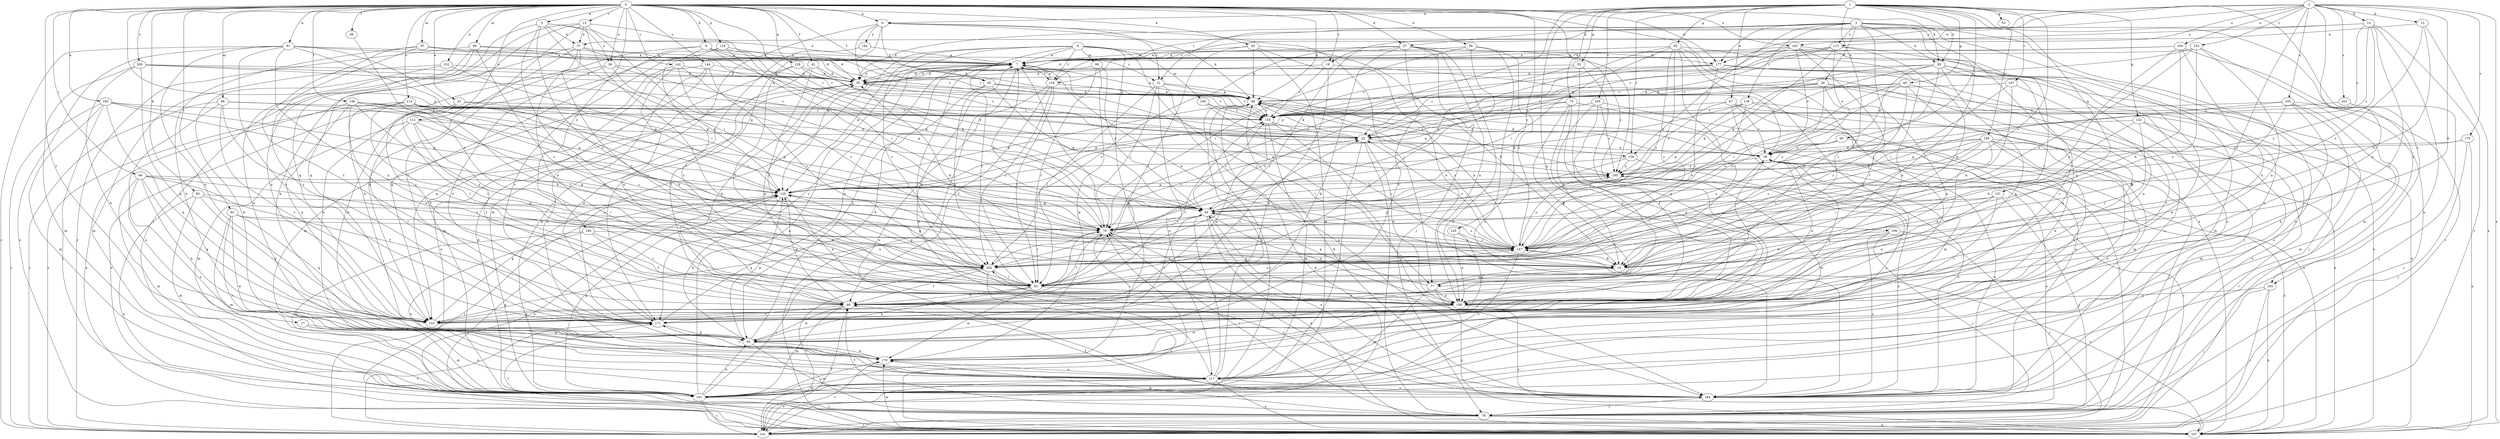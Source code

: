 strict digraph  {
0;
1;
2;
3;
4;
5;
6;
7;
8;
10;
13;
14;
15;
17;
19;
21;
22;
27;
28;
30;
33;
36;
37;
38;
39;
42;
45;
46;
49;
50;
52;
53;
54;
56;
59;
62;
66;
67;
69;
70;
75;
77;
78;
81;
82;
83;
86;
92;
93;
96;
97;
98;
99;
100;
101;
103;
104;
105;
108;
112;
113;
115;
117;
119;
125;
129;
131;
132;
133;
138;
139;
141;
142;
144;
145;
146;
147;
149;
153;
154;
155;
163;
164;
165;
167;
170;
171;
177;
179;
183;
187;
190;
193;
194;
195;
199;
200;
201;
202;
0 -> 5  [label=a];
0 -> 6  [label=a];
0 -> 8  [label=b];
0 -> 15  [label=c];
0 -> 17  [label=c];
0 -> 19  [label=c];
0 -> 27  [label=d];
0 -> 33  [label=e];
0 -> 36  [label=e];
0 -> 39  [label=f];
0 -> 42  [label=f];
0 -> 45  [label=f];
0 -> 56  [label=h];
0 -> 59  [label=h];
0 -> 66  [label=i];
0 -> 81  [label=k];
0 -> 82  [label=k];
0 -> 83  [label=k];
0 -> 86  [label=k];
0 -> 92  [label=l];
0 -> 96  [label=m];
0 -> 97  [label=m];
0 -> 98  [label=m];
0 -> 103  [label=n];
0 -> 112  [label=o];
0 -> 113  [label=o];
0 -> 119  [label=p];
0 -> 125  [label=p];
0 -> 129  [label=q];
0 -> 138  [label=r];
0 -> 142  [label=s];
0 -> 144  [label=s];
0 -> 145  [label=s];
0 -> 149  [label=t];
0 -> 163  [label=u];
0 -> 177  [label=w];
0 -> 183  [label=x];
0 -> 187  [label=x];
0 -> 190  [label=y];
0 -> 199  [label=z];
0 -> 200  [label=z];
1 -> 6  [label=a];
1 -> 49  [label=g];
1 -> 50  [label=g];
1 -> 52  [label=g];
1 -> 53  [label=g];
1 -> 59  [label=h];
1 -> 67  [label=i];
1 -> 69  [label=i];
1 -> 70  [label=i];
1 -> 75  [label=j];
1 -> 93  [label=l];
1 -> 131  [label=q];
1 -> 132  [label=q];
1 -> 133  [label=q];
1 -> 138  [label=r];
1 -> 146  [label=s];
1 -> 147  [label=s];
1 -> 165  [label=v];
1 -> 167  [label=v];
1 -> 193  [label=y];
2 -> 10  [label=b];
2 -> 13  [label=b];
2 -> 14  [label=b];
2 -> 19  [label=c];
2 -> 93  [label=l];
2 -> 104  [label=n];
2 -> 105  [label=n];
2 -> 108  [label=n];
2 -> 115  [label=o];
2 -> 153  [label=t];
2 -> 154  [label=t];
2 -> 170  [label=v];
2 -> 177  [label=w];
2 -> 187  [label=x];
2 -> 201  [label=z];
3 -> 21  [label=c];
3 -> 27  [label=d];
3 -> 28  [label=d];
3 -> 30  [label=d];
3 -> 59  [label=h];
3 -> 62  [label=h];
3 -> 77  [label=j];
3 -> 93  [label=l];
3 -> 115  [label=o];
3 -> 117  [label=o];
3 -> 138  [label=r];
3 -> 139  [label=r];
3 -> 141  [label=r];
3 -> 177  [label=w];
3 -> 193  [label=y];
4 -> 7  [label=a];
4 -> 77  [label=j];
4 -> 93  [label=l];
4 -> 99  [label=m];
4 -> 100  [label=m];
4 -> 117  [label=o];
4 -> 125  [label=p];
4 -> 154  [label=t];
4 -> 177  [label=w];
4 -> 179  [label=w];
4 -> 202  [label=z];
5 -> 7  [label=a];
5 -> 36  [label=e];
5 -> 37  [label=e];
5 -> 70  [label=i];
5 -> 93  [label=l];
5 -> 133  [label=q];
5 -> 202  [label=z];
6 -> 21  [label=c];
6 -> 45  [label=f];
6 -> 77  [label=j];
6 -> 86  [label=k];
6 -> 101  [label=m];
6 -> 125  [label=p];
6 -> 171  [label=v];
6 -> 194  [label=y];
7 -> 30  [label=d];
7 -> 70  [label=i];
7 -> 154  [label=t];
7 -> 171  [label=v];
7 -> 187  [label=x];
8 -> 7  [label=a];
8 -> 21  [label=c];
8 -> 30  [label=d];
8 -> 54  [label=g];
8 -> 62  [label=h];
8 -> 133  [label=q];
8 -> 171  [label=v];
10 -> 22  [label=c];
10 -> 108  [label=n];
10 -> 141  [label=r];
10 -> 147  [label=s];
10 -> 154  [label=t];
10 -> 163  [label=u];
10 -> 164  [label=u];
10 -> 195  [label=y];
13 -> 14  [label=b];
13 -> 37  [label=e];
13 -> 147  [label=s];
13 -> 187  [label=x];
14 -> 7  [label=a];
14 -> 30  [label=d];
14 -> 77  [label=j];
15 -> 22  [label=c];
15 -> 37  [label=e];
15 -> 54  [label=g];
15 -> 78  [label=j];
15 -> 133  [label=q];
15 -> 171  [label=v];
15 -> 202  [label=z];
17 -> 62  [label=h];
17 -> 101  [label=m];
17 -> 164  [label=u];
19 -> 30  [label=d];
19 -> 38  [label=e];
19 -> 62  [label=h];
19 -> 155  [label=t];
21 -> 70  [label=i];
21 -> 86  [label=k];
21 -> 93  [label=l];
21 -> 117  [label=o];
21 -> 164  [label=u];
21 -> 195  [label=y];
22 -> 38  [label=e];
22 -> 78  [label=j];
22 -> 86  [label=k];
22 -> 108  [label=n];
22 -> 117  [label=o];
27 -> 7  [label=a];
27 -> 62  [label=h];
27 -> 78  [label=j];
27 -> 93  [label=l];
27 -> 108  [label=n];
27 -> 164  [label=u];
27 -> 171  [label=v];
27 -> 195  [label=y];
27 -> 202  [label=z];
28 -> 78  [label=j];
28 -> 86  [label=k];
28 -> 108  [label=n];
28 -> 125  [label=p];
28 -> 147  [label=s];
28 -> 155  [label=t];
28 -> 187  [label=x];
30 -> 86  [label=k];
30 -> 155  [label=t];
30 -> 195  [label=y];
33 -> 38  [label=e];
33 -> 46  [label=f];
33 -> 93  [label=l];
33 -> 155  [label=t];
36 -> 30  [label=d];
36 -> 54  [label=g];
36 -> 125  [label=p];
36 -> 171  [label=v];
36 -> 179  [label=w];
37 -> 7  [label=a];
37 -> 22  [label=c];
37 -> 62  [label=h];
37 -> 93  [label=l];
37 -> 108  [label=n];
37 -> 133  [label=q];
38 -> 86  [label=k];
38 -> 93  [label=l];
38 -> 133  [label=q];
38 -> 141  [label=r];
38 -> 187  [label=x];
38 -> 195  [label=y];
39 -> 202  [label=z];
42 -> 30  [label=d];
42 -> 46  [label=f];
42 -> 93  [label=l];
42 -> 195  [label=y];
45 -> 54  [label=g];
45 -> 62  [label=h];
45 -> 86  [label=k];
45 -> 93  [label=l];
45 -> 155  [label=t];
46 -> 22  [label=c];
46 -> 30  [label=d];
46 -> 38  [label=e];
46 -> 62  [label=h];
46 -> 101  [label=m];
46 -> 125  [label=p];
46 -> 155  [label=t];
46 -> 171  [label=v];
49 -> 22  [label=c];
49 -> 70  [label=i];
49 -> 86  [label=k];
49 -> 133  [label=q];
49 -> 147  [label=s];
49 -> 171  [label=v];
49 -> 202  [label=z];
50 -> 7  [label=a];
50 -> 54  [label=g];
50 -> 70  [label=i];
50 -> 93  [label=l];
50 -> 133  [label=q];
50 -> 147  [label=s];
50 -> 164  [label=u];
50 -> 171  [label=v];
50 -> 202  [label=z];
52 -> 30  [label=d];
52 -> 46  [label=f];
52 -> 133  [label=q];
52 -> 202  [label=z];
54 -> 70  [label=i];
54 -> 108  [label=n];
54 -> 133  [label=q];
54 -> 147  [label=s];
54 -> 155  [label=t];
54 -> 164  [label=u];
54 -> 171  [label=v];
54 -> 187  [label=x];
54 -> 195  [label=y];
56 -> 7  [label=a];
56 -> 70  [label=i];
56 -> 93  [label=l];
56 -> 147  [label=s];
56 -> 164  [label=u];
59 -> 14  [label=b];
59 -> 30  [label=d];
59 -> 38  [label=e];
59 -> 54  [label=g];
59 -> 70  [label=i];
59 -> 101  [label=m];
59 -> 133  [label=q];
59 -> 171  [label=v];
59 -> 179  [label=w];
62 -> 7  [label=a];
62 -> 70  [label=i];
62 -> 78  [label=j];
62 -> 125  [label=p];
62 -> 179  [label=w];
66 -> 46  [label=f];
66 -> 62  [label=h];
66 -> 101  [label=m];
66 -> 117  [label=o];
66 -> 125  [label=p];
66 -> 133  [label=q];
66 -> 147  [label=s];
67 -> 38  [label=e];
67 -> 101  [label=m];
67 -> 155  [label=t];
67 -> 164  [label=u];
67 -> 187  [label=x];
67 -> 195  [label=y];
69 -> 38  [label=e];
69 -> 117  [label=o];
69 -> 147  [label=s];
69 -> 195  [label=y];
70 -> 7  [label=a];
70 -> 22  [label=c];
70 -> 46  [label=f];
70 -> 93  [label=l];
70 -> 147  [label=s];
75 -> 46  [label=f];
75 -> 108  [label=n];
75 -> 125  [label=p];
75 -> 133  [label=q];
75 -> 141  [label=r];
75 -> 155  [label=t];
77 -> 14  [label=b];
77 -> 54  [label=g];
77 -> 101  [label=m];
77 -> 108  [label=n];
77 -> 187  [label=x];
78 -> 38  [label=e];
78 -> 46  [label=f];
78 -> 70  [label=i];
78 -> 125  [label=p];
78 -> 141  [label=r];
78 -> 179  [label=w];
78 -> 187  [label=x];
81 -> 7  [label=a];
81 -> 54  [label=g];
81 -> 70  [label=i];
81 -> 108  [label=n];
81 -> 133  [label=q];
81 -> 141  [label=r];
81 -> 155  [label=t];
81 -> 171  [label=v];
81 -> 187  [label=x];
82 -> 7  [label=a];
82 -> 14  [label=b];
82 -> 86  [label=k];
82 -> 93  [label=l];
82 -> 101  [label=m];
82 -> 108  [label=n];
83 -> 54  [label=g];
83 -> 70  [label=i];
83 -> 101  [label=m];
83 -> 133  [label=q];
83 -> 187  [label=x];
86 -> 7  [label=a];
86 -> 38  [label=e];
86 -> 125  [label=p];
86 -> 141  [label=r];
86 -> 147  [label=s];
86 -> 155  [label=t];
92 -> 14  [label=b];
92 -> 70  [label=i];
92 -> 101  [label=m];
92 -> 117  [label=o];
92 -> 133  [label=q];
92 -> 179  [label=w];
93 -> 46  [label=f];
93 -> 62  [label=h];
93 -> 108  [label=n];
93 -> 125  [label=p];
93 -> 147  [label=s];
93 -> 179  [label=w];
96 -> 117  [label=o];
96 -> 125  [label=p];
96 -> 141  [label=r];
96 -> 155  [label=t];
96 -> 171  [label=v];
96 -> 202  [label=z];
97 -> 7  [label=a];
97 -> 30  [label=d];
97 -> 46  [label=f];
97 -> 62  [label=h];
97 -> 155  [label=t];
97 -> 171  [label=v];
98 -> 7  [label=a];
98 -> 86  [label=k];
98 -> 133  [label=q];
98 -> 141  [label=r];
98 -> 179  [label=w];
98 -> 202  [label=z];
99 -> 30  [label=d];
99 -> 54  [label=g];
99 -> 93  [label=l];
99 -> 179  [label=w];
100 -> 14  [label=b];
100 -> 38  [label=e];
100 -> 155  [label=t];
101 -> 7  [label=a];
101 -> 30  [label=d];
101 -> 62  [label=h];
101 -> 70  [label=i];
101 -> 78  [label=j];
101 -> 125  [label=p];
101 -> 141  [label=r];
101 -> 179  [label=w];
101 -> 202  [label=z];
103 -> 30  [label=d];
103 -> 101  [label=m];
103 -> 125  [label=p];
103 -> 179  [label=w];
104 -> 7  [label=a];
104 -> 14  [label=b];
104 -> 30  [label=d];
104 -> 108  [label=n];
104 -> 141  [label=r];
104 -> 202  [label=z];
105 -> 14  [label=b];
105 -> 54  [label=g];
105 -> 62  [label=h];
105 -> 101  [label=m];
105 -> 117  [label=o];
105 -> 141  [label=r];
105 -> 155  [label=t];
108 -> 7  [label=a];
108 -> 30  [label=d];
108 -> 38  [label=e];
108 -> 54  [label=g];
108 -> 133  [label=q];
108 -> 179  [label=w];
108 -> 187  [label=x];
112 -> 22  [label=c];
112 -> 46  [label=f];
112 -> 93  [label=l];
112 -> 101  [label=m];
112 -> 147  [label=s];
112 -> 171  [label=v];
113 -> 14  [label=b];
113 -> 70  [label=i];
113 -> 93  [label=l];
113 -> 141  [label=r];
113 -> 147  [label=s];
113 -> 155  [label=t];
113 -> 187  [label=x];
113 -> 202  [label=z];
115 -> 7  [label=a];
115 -> 14  [label=b];
115 -> 22  [label=c];
115 -> 38  [label=e];
115 -> 54  [label=g];
115 -> 93  [label=l];
115 -> 155  [label=t];
117 -> 7  [label=a];
117 -> 54  [label=g];
117 -> 86  [label=k];
117 -> 101  [label=m];
117 -> 141  [label=r];
117 -> 164  [label=u];
117 -> 187  [label=x];
119 -> 7  [label=a];
119 -> 54  [label=g];
119 -> 70  [label=i];
119 -> 93  [label=l];
119 -> 117  [label=o];
125 -> 54  [label=g];
125 -> 62  [label=h];
125 -> 108  [label=n];
125 -> 141  [label=r];
125 -> 187  [label=x];
129 -> 22  [label=c];
129 -> 30  [label=d];
129 -> 93  [label=l];
129 -> 133  [label=q];
131 -> 54  [label=g];
131 -> 70  [label=i];
131 -> 78  [label=j];
131 -> 108  [label=n];
131 -> 171  [label=v];
132 -> 14  [label=b];
132 -> 22  [label=c];
132 -> 93  [label=l];
132 -> 101  [label=m];
132 -> 164  [label=u];
133 -> 125  [label=p];
138 -> 70  [label=i];
138 -> 164  [label=u];
138 -> 195  [label=y];
138 -> 202  [label=z];
139 -> 54  [label=g];
139 -> 101  [label=m];
139 -> 125  [label=p];
139 -> 147  [label=s];
139 -> 155  [label=t];
139 -> 179  [label=w];
141 -> 46  [label=f];
141 -> 86  [label=k];
142 -> 30  [label=d];
142 -> 70  [label=i];
142 -> 101  [label=m];
142 -> 108  [label=n];
142 -> 147  [label=s];
144 -> 30  [label=d];
144 -> 101  [label=m];
144 -> 117  [label=o];
144 -> 187  [label=x];
144 -> 202  [label=z];
145 -> 108  [label=n];
145 -> 133  [label=q];
145 -> 147  [label=s];
146 -> 38  [label=e];
146 -> 62  [label=h];
146 -> 78  [label=j];
146 -> 108  [label=n];
146 -> 117  [label=o];
146 -> 125  [label=p];
146 -> 141  [label=r];
146 -> 147  [label=s];
146 -> 195  [label=y];
146 -> 202  [label=z];
147 -> 7  [label=a];
147 -> 14  [label=b];
147 -> 22  [label=c];
147 -> 86  [label=k];
147 -> 117  [label=o];
147 -> 195  [label=y];
147 -> 202  [label=z];
149 -> 14  [label=b];
149 -> 54  [label=g];
149 -> 70  [label=i];
149 -> 108  [label=n];
149 -> 133  [label=q];
149 -> 155  [label=t];
149 -> 187  [label=x];
149 -> 202  [label=z];
153 -> 7  [label=a];
153 -> 22  [label=c];
153 -> 101  [label=m];
153 -> 108  [label=n];
153 -> 147  [label=s];
153 -> 202  [label=z];
154 -> 7  [label=a];
154 -> 46  [label=f];
154 -> 86  [label=k];
154 -> 93  [label=l];
154 -> 164  [label=u];
154 -> 202  [label=z];
155 -> 22  [label=c];
155 -> 101  [label=m];
155 -> 133  [label=q];
155 -> 164  [label=u];
163 -> 7  [label=a];
163 -> 38  [label=e];
163 -> 46  [label=f];
163 -> 108  [label=n];
163 -> 125  [label=p];
163 -> 155  [label=t];
163 -> 164  [label=u];
164 -> 38  [label=e];
164 -> 46  [label=f];
164 -> 70  [label=i];
164 -> 78  [label=j];
164 -> 86  [label=k];
164 -> 202  [label=z];
165 -> 14  [label=b];
165 -> 46  [label=f];
165 -> 155  [label=t];
165 -> 187  [label=x];
165 -> 195  [label=y];
167 -> 14  [label=b];
167 -> 70  [label=i];
167 -> 86  [label=k];
167 -> 108  [label=n];
170 -> 38  [label=e];
170 -> 54  [label=g];
170 -> 78  [label=j];
170 -> 187  [label=x];
171 -> 7  [label=a];
171 -> 30  [label=d];
171 -> 62  [label=h];
171 -> 141  [label=r];
177 -> 22  [label=c];
177 -> 30  [label=d];
177 -> 78  [label=j];
177 -> 155  [label=t];
177 -> 164  [label=u];
177 -> 187  [label=x];
177 -> 202  [label=z];
179 -> 117  [label=o];
179 -> 141  [label=r];
179 -> 171  [label=v];
179 -> 195  [label=y];
183 -> 14  [label=b];
183 -> 78  [label=j];
183 -> 101  [label=m];
183 -> 125  [label=p];
183 -> 133  [label=q];
183 -> 141  [label=r];
183 -> 155  [label=t];
187 -> 147  [label=s];
187 -> 171  [label=v];
187 -> 179  [label=w];
190 -> 46  [label=f];
190 -> 93  [label=l];
190 -> 101  [label=m];
190 -> 147  [label=s];
190 -> 164  [label=u];
193 -> 78  [label=j];
193 -> 108  [label=n];
193 -> 141  [label=r];
193 -> 187  [label=x];
194 -> 7  [label=a];
194 -> 101  [label=m];
195 -> 125  [label=p];
195 -> 164  [label=u];
195 -> 179  [label=w];
199 -> 14  [label=b];
199 -> 78  [label=j];
199 -> 141  [label=r];
199 -> 147  [label=s];
199 -> 164  [label=u];
200 -> 22  [label=c];
200 -> 30  [label=d];
200 -> 62  [label=h];
200 -> 86  [label=k];
200 -> 101  [label=m];
200 -> 133  [label=q];
201 -> 78  [label=j];
201 -> 155  [label=t];
202 -> 46  [label=f];
202 -> 70  [label=i];
202 -> 93  [label=l];
202 -> 125  [label=p];
202 -> 141  [label=r];
202 -> 187  [label=x];
}

